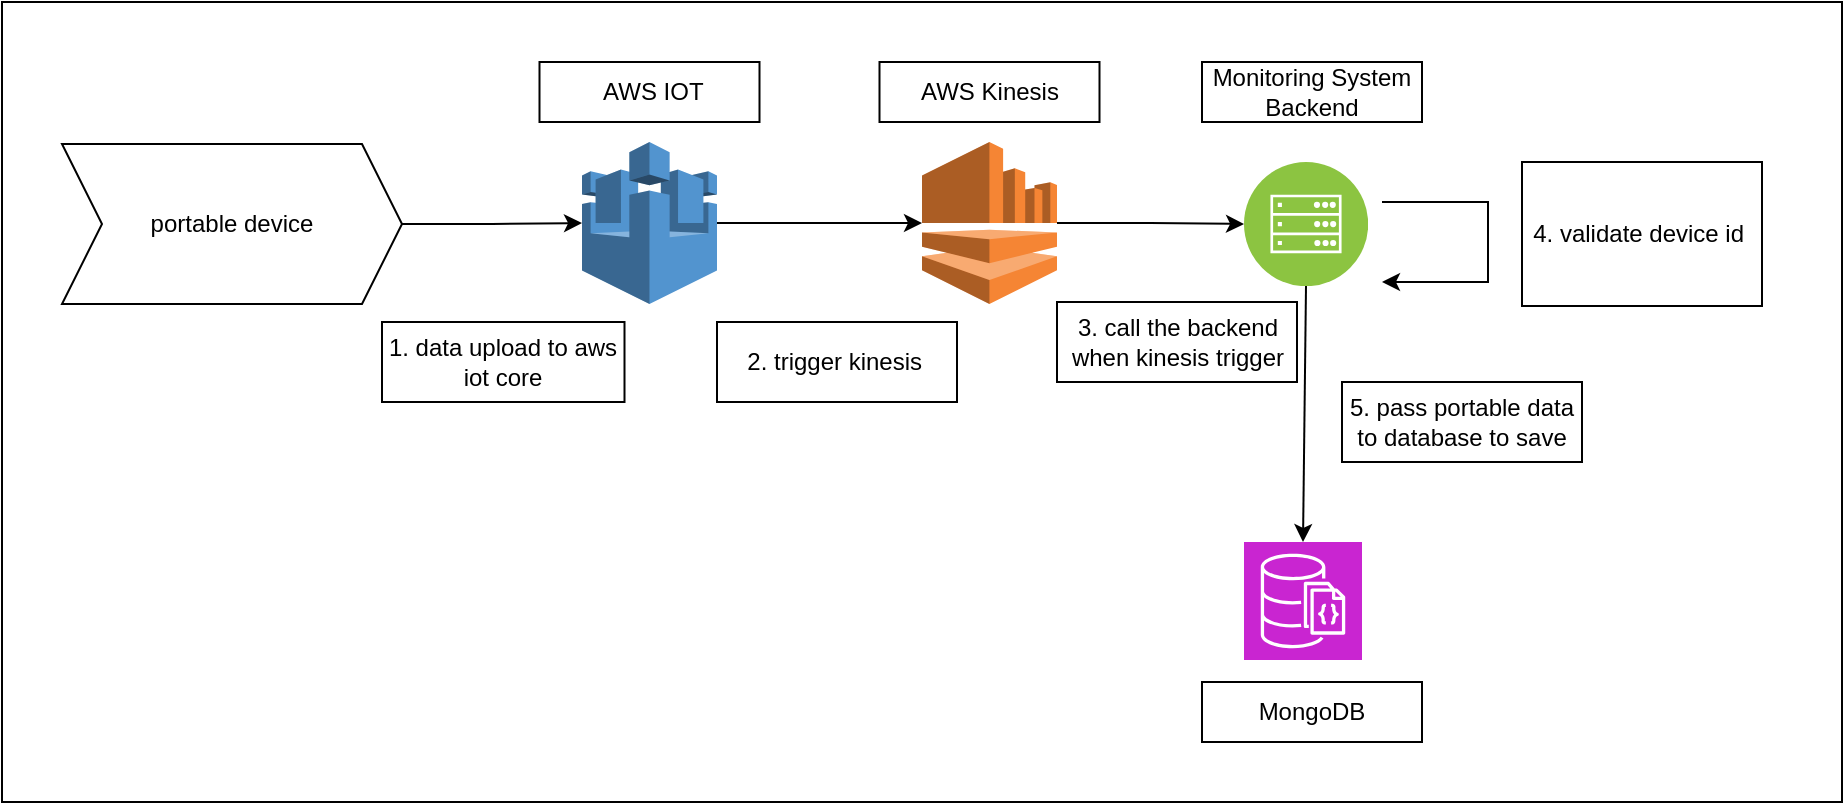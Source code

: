 <mxfile version="24.8.3">
  <diagram name="Page-1" id="TO6kB4z5MBMpsq3OqiZG">
    <mxGraphModel dx="1050" dy="557" grid="1" gridSize="10" guides="1" tooltips="1" connect="1" arrows="1" fold="1" page="1" pageScale="1" pageWidth="850" pageHeight="1100" math="0" shadow="0">
      <root>
        <mxCell id="0" />
        <mxCell id="1" parent="0" />
        <mxCell id="7ROorTEk_Ga1uGUvGw2F-33" value="" style="rounded=0;whiteSpace=wrap;html=1;" parent="1" vertex="1">
          <mxGeometry x="30" y="180" width="920" height="400" as="geometry" />
        </mxCell>
        <mxCell id="B1_j8ZbPT3PzYgEqwr39-3" value="" style="image;aspect=fixed;perimeter=ellipsePerimeter;html=1;align=center;shadow=0;dashed=0;fontColor=#4277BB;labelBackgroundColor=default;fontSize=12;spacingTop=3;image=img/lib/ibm/infrastructure/mobile_backend.svg;" parent="1" vertex="1">
          <mxGeometry x="651" y="260" width="62" height="62" as="geometry" />
        </mxCell>
        <mxCell id="B1_j8ZbPT3PzYgEqwr39-4" value="" style="sketch=0;points=[[0,0,0],[0.25,0,0],[0.5,0,0],[0.75,0,0],[1,0,0],[0,1,0],[0.25,1,0],[0.5,1,0],[0.75,1,0],[1,1,0],[0,0.25,0],[0,0.5,0],[0,0.75,0],[1,0.25,0],[1,0.5,0],[1,0.75,0]];outlineConnect=0;fontColor=#232F3E;fillColor=#C925D1;strokeColor=#ffffff;dashed=0;verticalLabelPosition=bottom;verticalAlign=top;align=center;html=1;fontSize=12;fontStyle=0;aspect=fixed;shape=mxgraph.aws4.resourceIcon;resIcon=mxgraph.aws4.documentdb_with_mongodb_compatibility;" parent="1" vertex="1">
          <mxGeometry x="651" y="450" width="59" height="59" as="geometry" />
        </mxCell>
        <mxCell id="7ROorTEk_Ga1uGUvGw2F-20" value="" style="edgeStyle=orthogonalEdgeStyle;rounded=0;orthogonalLoop=1;jettySize=auto;html=1;" parent="1" source="7ROorTEk_Ga1uGUvGw2F-13" target="B1_j8ZbPT3PzYgEqwr39-3" edge="1">
          <mxGeometry relative="1" as="geometry" />
        </mxCell>
        <mxCell id="7ROorTEk_Ga1uGUvGw2F-13" value="" style="outlineConnect=0;dashed=0;verticalLabelPosition=bottom;verticalAlign=top;align=center;html=1;shape=mxgraph.aws3.kinesis;fillColor=#F58534;gradientColor=none;" parent="1" vertex="1">
          <mxGeometry x="490" y="250" width="67.5" height="81" as="geometry" />
        </mxCell>
        <mxCell id="7ROorTEk_Ga1uGUvGw2F-19" value="" style="edgeStyle=orthogonalEdgeStyle;rounded=0;orthogonalLoop=1;jettySize=auto;html=1;" parent="1" source="7ROorTEk_Ga1uGUvGw2F-14" target="7ROorTEk_Ga1uGUvGw2F-13" edge="1">
          <mxGeometry relative="1" as="geometry" />
        </mxCell>
        <mxCell id="7ROorTEk_Ga1uGUvGw2F-14" value="" style="outlineConnect=0;dashed=0;verticalLabelPosition=bottom;verticalAlign=top;align=center;html=1;shape=mxgraph.aws3.aws_iot;fillColor=#5294CF;gradientColor=none;" parent="1" vertex="1">
          <mxGeometry x="320" y="250" width="67.5" height="81" as="geometry" />
        </mxCell>
        <mxCell id="7ROorTEk_Ga1uGUvGw2F-15" value="AWS Kinesis" style="html=1;whiteSpace=wrap;" parent="1" vertex="1">
          <mxGeometry x="468.75" y="210" width="110" height="30" as="geometry" />
        </mxCell>
        <mxCell id="7ROorTEk_Ga1uGUvGw2F-16" value="&amp;nbsp;AWS IOT" style="html=1;whiteSpace=wrap;" parent="1" vertex="1">
          <mxGeometry x="298.75" y="210" width="110" height="30" as="geometry" />
        </mxCell>
        <mxCell id="7ROorTEk_Ga1uGUvGw2F-18" value="" style="edgeStyle=orthogonalEdgeStyle;rounded=0;orthogonalLoop=1;jettySize=auto;html=1;" parent="1" source="7ROorTEk_Ga1uGUvGw2F-17" target="7ROorTEk_Ga1uGUvGw2F-14" edge="1">
          <mxGeometry relative="1" as="geometry" />
        </mxCell>
        <mxCell id="7ROorTEk_Ga1uGUvGw2F-17" value="portable device" style="shape=step;perimeter=stepPerimeter;whiteSpace=wrap;html=1;fixedSize=1;" parent="1" vertex="1">
          <mxGeometry x="60" y="251" width="170" height="80" as="geometry" />
        </mxCell>
        <mxCell id="7ROorTEk_Ga1uGUvGw2F-21" value="Monitoring System Backend" style="html=1;whiteSpace=wrap;" parent="1" vertex="1">
          <mxGeometry x="630" y="210" width="110" height="30" as="geometry" />
        </mxCell>
        <mxCell id="7ROorTEk_Ga1uGUvGw2F-22" value="MongoDB" style="html=1;whiteSpace=wrap;" parent="1" vertex="1">
          <mxGeometry x="630" y="520" width="110" height="30" as="geometry" />
        </mxCell>
        <mxCell id="7ROorTEk_Ga1uGUvGw2F-27" value="" style="endArrow=classic;html=1;rounded=0;exitX=0.5;exitY=1;exitDx=0;exitDy=0;entryX=0.5;entryY=0;entryDx=0;entryDy=0;entryPerimeter=0;" parent="1" source="B1_j8ZbPT3PzYgEqwr39-3" target="B1_j8ZbPT3PzYgEqwr39-4" edge="1">
          <mxGeometry width="50" height="50" relative="1" as="geometry">
            <mxPoint x="570" y="450" as="sourcePoint" />
            <mxPoint x="620" y="400" as="targetPoint" />
          </mxGeometry>
        </mxCell>
        <mxCell id="7ROorTEk_Ga1uGUvGw2F-28" value="" style="endArrow=classic;html=1;rounded=0;" parent="1" edge="1">
          <mxGeometry width="50" height="50" relative="1" as="geometry">
            <mxPoint x="720" y="280" as="sourcePoint" />
            <mxPoint x="720" y="320" as="targetPoint" />
            <Array as="points">
              <mxPoint x="773" y="280" />
              <mxPoint x="773" y="320" />
            </Array>
          </mxGeometry>
        </mxCell>
        <mxCell id="7ROorTEk_Ga1uGUvGw2F-29" value="1. data upload to aws iot core" style="html=1;whiteSpace=wrap;" parent="1" vertex="1">
          <mxGeometry x="220" y="340" width="121.25" height="40" as="geometry" />
        </mxCell>
        <mxCell id="7ROorTEk_Ga1uGUvGw2F-30" value="2. trigger kinesis&amp;nbsp;" style="html=1;whiteSpace=wrap;" parent="1" vertex="1">
          <mxGeometry x="387.5" y="340" width="120" height="40" as="geometry" />
        </mxCell>
        <mxCell id="7ROorTEk_Ga1uGUvGw2F-31" value="&lt;div&gt;4. validate device id&amp;nbsp;&lt;/div&gt;" style="html=1;whiteSpace=wrap;" parent="1" vertex="1">
          <mxGeometry x="790" y="260" width="120" height="72" as="geometry" />
        </mxCell>
        <mxCell id="7ROorTEk_Ga1uGUvGw2F-32" value="5. pass portable data to database to save" style="html=1;whiteSpace=wrap;" parent="1" vertex="1">
          <mxGeometry x="700" y="370" width="120" height="40" as="geometry" />
        </mxCell>
        <mxCell id="Gr79XBlmeAd5cP14u92l-1" value="3. call the backend when kinesis trigger" style="html=1;whiteSpace=wrap;" vertex="1" parent="1">
          <mxGeometry x="557.5" y="330" width="120" height="40" as="geometry" />
        </mxCell>
      </root>
    </mxGraphModel>
  </diagram>
</mxfile>
